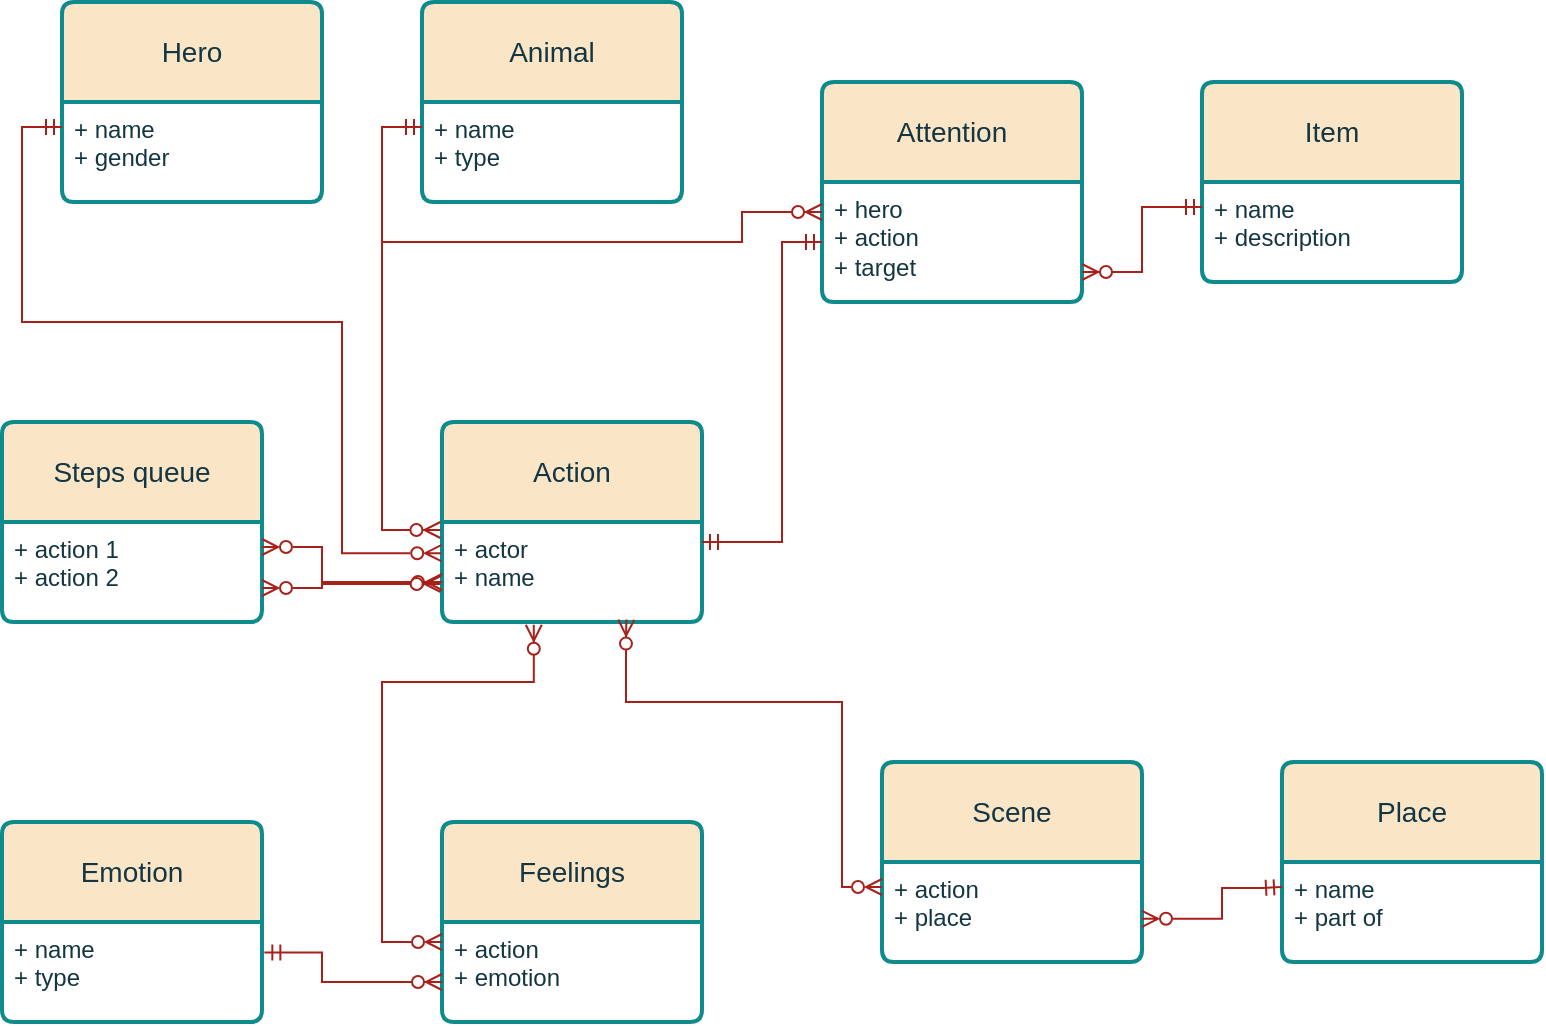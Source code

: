 <mxfile version="26.0.16">
  <diagram id="R2lEEEUBdFMjLlhIrx00" name="Page-1">
    <mxGraphModel dx="748" dy="690" grid="1" gridSize="10" guides="1" tooltips="1" connect="1" arrows="1" fold="1" page="1" pageScale="1" pageWidth="850" pageHeight="1100" math="0" shadow="0" extFonts="Permanent Marker^https://fonts.googleapis.com/css?family=Permanent+Marker">
      <root>
        <mxCell id="0" />
        <mxCell id="1" parent="0" />
        <mxCell id="2vDDrUa2nhz0SJgFM6xi-5" value="Hero" style="swimlane;childLayout=stackLayout;horizontal=1;startSize=50;horizontalStack=0;rounded=1;fontSize=14;fontStyle=0;strokeWidth=2;resizeParent=0;resizeLast=1;shadow=0;dashed=0;align=center;arcSize=4;whiteSpace=wrap;html=1;labelBackgroundColor=none;fillColor=#FAE5C7;strokeColor=#0F8B8D;fontColor=#143642;" parent="1" vertex="1">
          <mxGeometry x="60" y="80" width="130" height="100" as="geometry" />
        </mxCell>
        <mxCell id="2vDDrUa2nhz0SJgFM6xi-6" value="+ name&lt;div&gt;+ gender&lt;/div&gt;" style="align=left;strokeColor=none;fillColor=none;spacingLeft=4;spacingRight=4;fontSize=12;verticalAlign=top;resizable=0;rotatable=0;part=1;html=1;whiteSpace=wrap;labelBackgroundColor=none;fontColor=#143642;" parent="2vDDrUa2nhz0SJgFM6xi-5" vertex="1">
          <mxGeometry y="50" width="130" height="50" as="geometry" />
        </mxCell>
        <mxCell id="2vDDrUa2nhz0SJgFM6xi-7" value="Animal" style="swimlane;childLayout=stackLayout;horizontal=1;startSize=50;horizontalStack=0;rounded=1;fontSize=14;fontStyle=0;strokeWidth=2;resizeParent=0;resizeLast=1;shadow=0;dashed=0;align=center;arcSize=4;whiteSpace=wrap;html=1;labelBackgroundColor=none;fillColor=#FAE5C7;strokeColor=#0F8B8D;fontColor=#143642;" parent="1" vertex="1">
          <mxGeometry x="240" y="80" width="130" height="100" as="geometry" />
        </mxCell>
        <mxCell id="2vDDrUa2nhz0SJgFM6xi-8" value="+ name&lt;div&gt;+ type&lt;/div&gt;" style="align=left;strokeColor=none;fillColor=none;spacingLeft=4;spacingRight=4;fontSize=12;verticalAlign=top;resizable=0;rotatable=0;part=1;html=1;whiteSpace=wrap;labelBackgroundColor=none;fontColor=#143642;" parent="2vDDrUa2nhz0SJgFM6xi-7" vertex="1">
          <mxGeometry y="50" width="130" height="50" as="geometry" />
        </mxCell>
        <mxCell id="2vDDrUa2nhz0SJgFM6xi-9" value="Item" style="swimlane;childLayout=stackLayout;horizontal=1;startSize=50;horizontalStack=0;rounded=1;fontSize=14;fontStyle=0;strokeWidth=2;resizeParent=0;resizeLast=1;shadow=0;dashed=0;align=center;arcSize=4;whiteSpace=wrap;html=1;labelBackgroundColor=none;fillColor=#FAE5C7;strokeColor=#0F8B8D;fontColor=#143642;" parent="1" vertex="1">
          <mxGeometry x="630" y="120" width="130" height="100" as="geometry" />
        </mxCell>
        <mxCell id="2vDDrUa2nhz0SJgFM6xi-10" value="+ name&lt;div&gt;+ description&lt;/div&gt;" style="align=left;strokeColor=none;fillColor=none;spacingLeft=4;spacingRight=4;fontSize=12;verticalAlign=top;resizable=0;rotatable=0;part=1;html=1;whiteSpace=wrap;labelBackgroundColor=none;fontColor=#143642;" parent="2vDDrUa2nhz0SJgFM6xi-9" vertex="1">
          <mxGeometry y="50" width="130" height="50" as="geometry" />
        </mxCell>
        <mxCell id="2vDDrUa2nhz0SJgFM6xi-11" value="Place" style="swimlane;childLayout=stackLayout;horizontal=1;startSize=50;horizontalStack=0;rounded=1;fontSize=14;fontStyle=0;strokeWidth=2;resizeParent=0;resizeLast=1;shadow=0;dashed=0;align=center;arcSize=4;whiteSpace=wrap;html=1;labelBackgroundColor=none;fillColor=#FAE5C7;strokeColor=#0F8B8D;fontColor=#143642;" parent="1" vertex="1">
          <mxGeometry x="670" y="460" width="130" height="100" as="geometry" />
        </mxCell>
        <mxCell id="2vDDrUa2nhz0SJgFM6xi-12" value="+ name&lt;div&gt;+ part of&lt;span style=&quot;color: rgba(0, 0, 0, 0); font-family: monospace; font-size: 0px; text-wrap-mode: nowrap; background-color: transparent;&quot;&gt;%3CmxGraphModel%3E%3Croot%3E%3CmxCell%20id%3D%220%22%2F%3E%3CmxCell%20id%3D%221%22%20parent%3D%220%22%2F%3E%3CmxCell%20id%3D%222%22%20value%3D%22Hero%22%20style%3D%22swimlane%3BchildLayout%3DstackLayout%3Bhorizontal%3D1%3BstartSize%3D50%3BhorizontalStack%3D0%3Brounded%3D1%3BfontSize%3D14%3BfontStyle%3D0%3BstrokeWidth%3D2%3BresizeParent%3D0%3BresizeLast%3D1%3Bshadow%3D0%3Bdashed%3D0%3Balign%3Dcenter%3BarcSize%3D4%3BwhiteSpace%3Dwrap%3Bhtml%3D1%3B%22%20vertex%3D%221%22%20parent%3D%221%22%3E%3CmxGeometry%20x%3D%22160%22%20y%3D%22130%22%20width%3D%22130%22%20height%3D%22100%22%20as%3D%22geometry%22%2F%3E%3C%2FmxCell%3E%3CmxCell%20id%3D%223%22%20value%3D%22%2B%20name%26lt%3Bdiv%26gt%3B%2B%20gender%26lt%3B%2Fdiv%26gt%3B%22%20style%3D%22align%3Dleft%3BstrokeColor%3Dnone%3BfillColor%3Dnone%3BspacingLeft%3D4%3BspacingRight%3D4%3BfontSize%3D12%3BverticalAlign%3Dtop%3Bresizable%3D0%3Brotatable%3D0%3Bpart%3D1%3Bhtml%3D1%3BwhiteSpace%3Dwrap%3B%22%20vertex%3D%221%22%20parent%3D%222%22%3E%3CmxGeometry%20y%3D%2250%22%20width%3D%22130%22%20height%3D%2250%22%20as%3D%22geometry%22%2F%3E%3C%2FmxCell%3E%3C%2Froot%3E%3C%2FmxGraphModel%3E&lt;/span&gt;&lt;/div&gt;" style="align=left;strokeColor=none;fillColor=none;spacingLeft=4;spacingRight=4;fontSize=12;verticalAlign=top;resizable=0;rotatable=0;part=1;html=1;whiteSpace=wrap;labelBackgroundColor=none;fontColor=#143642;" parent="2vDDrUa2nhz0SJgFM6xi-11" vertex="1">
          <mxGeometry y="50" width="130" height="50" as="geometry" />
        </mxCell>
        <mxCell id="2vDDrUa2nhz0SJgFM6xi-13" value="Action" style="swimlane;childLayout=stackLayout;horizontal=1;startSize=50;horizontalStack=0;rounded=1;fontSize=14;fontStyle=0;strokeWidth=2;resizeParent=0;resizeLast=1;shadow=0;dashed=0;align=center;arcSize=4;whiteSpace=wrap;html=1;labelBackgroundColor=none;fillColor=#FAE5C7;strokeColor=#0F8B8D;fontColor=#143642;" parent="1" vertex="1">
          <mxGeometry x="250" y="290" width="130" height="100" as="geometry" />
        </mxCell>
        <mxCell id="2vDDrUa2nhz0SJgFM6xi-14" value="&lt;div&gt;+ actor&lt;/div&gt;&lt;div&gt;+ name&lt;/div&gt;" style="align=left;strokeColor=none;fillColor=none;spacingLeft=4;spacingRight=4;fontSize=12;verticalAlign=top;resizable=0;rotatable=0;part=1;html=1;whiteSpace=wrap;labelBackgroundColor=none;fontColor=#143642;" parent="2vDDrUa2nhz0SJgFM6xi-13" vertex="1">
          <mxGeometry y="50" width="130" height="50" as="geometry" />
        </mxCell>
        <mxCell id="2vDDrUa2nhz0SJgFM6xi-15" value="Attention" style="swimlane;childLayout=stackLayout;horizontal=1;startSize=50;horizontalStack=0;rounded=1;fontSize=14;fontStyle=0;strokeWidth=2;resizeParent=0;resizeLast=1;shadow=0;dashed=0;align=center;arcSize=4;whiteSpace=wrap;html=1;labelBackgroundColor=none;fillColor=#FAE5C7;strokeColor=#0F8B8D;fontColor=#143642;" parent="1" vertex="1">
          <mxGeometry x="440" y="120" width="130" height="110" as="geometry" />
        </mxCell>
        <mxCell id="2vDDrUa2nhz0SJgFM6xi-16" value="+ hero&lt;div&gt;+ action&lt;br&gt;&lt;div&gt;+ target&lt;/div&gt;&lt;/div&gt;" style="align=left;strokeColor=none;fillColor=none;spacingLeft=4;spacingRight=4;fontSize=12;verticalAlign=top;resizable=0;rotatable=0;part=1;html=1;whiteSpace=wrap;labelBackgroundColor=none;fontColor=#143642;" parent="2vDDrUa2nhz0SJgFM6xi-15" vertex="1">
          <mxGeometry y="50" width="130" height="60" as="geometry" />
        </mxCell>
        <mxCell id="2vDDrUa2nhz0SJgFM6xi-19" value="Steps queue" style="swimlane;childLayout=stackLayout;horizontal=1;startSize=50;horizontalStack=0;rounded=1;fontSize=14;fontStyle=0;strokeWidth=2;resizeParent=0;resizeLast=1;shadow=0;dashed=0;align=center;arcSize=4;whiteSpace=wrap;html=1;labelBackgroundColor=none;fillColor=#FAE5C7;strokeColor=#0F8B8D;fontColor=#143642;" parent="1" vertex="1">
          <mxGeometry x="30" y="290" width="130" height="100" as="geometry" />
        </mxCell>
        <mxCell id="2vDDrUa2nhz0SJgFM6xi-20" value="+ action 1&lt;div&gt;+ action 2&lt;/div&gt;&lt;div&gt;&lt;br&gt;&lt;/div&gt;" style="align=left;strokeColor=none;fillColor=none;spacingLeft=4;spacingRight=4;fontSize=12;verticalAlign=top;resizable=0;rotatable=0;part=1;html=1;whiteSpace=wrap;labelBackgroundColor=none;fontColor=#143642;" parent="2vDDrUa2nhz0SJgFM6xi-19" vertex="1">
          <mxGeometry y="50" width="130" height="50" as="geometry" />
        </mxCell>
        <mxCell id="2vDDrUa2nhz0SJgFM6xi-21" value="Scene" style="swimlane;childLayout=stackLayout;horizontal=1;startSize=50;horizontalStack=0;rounded=1;fontSize=14;fontStyle=0;strokeWidth=2;resizeParent=0;resizeLast=1;shadow=0;dashed=0;align=center;arcSize=4;whiteSpace=wrap;html=1;labelBackgroundColor=none;fillColor=#FAE5C7;strokeColor=#0F8B8D;fontColor=#143642;" parent="1" vertex="1">
          <mxGeometry x="470" y="460" width="130" height="100" as="geometry" />
        </mxCell>
        <mxCell id="2vDDrUa2nhz0SJgFM6xi-22" value="+ action&lt;div&gt;+ place&lt;/div&gt;" style="align=left;strokeColor=none;fillColor=none;spacingLeft=4;spacingRight=4;fontSize=12;verticalAlign=top;resizable=0;rotatable=0;part=1;html=1;whiteSpace=wrap;labelBackgroundColor=none;fontColor=#143642;" parent="2vDDrUa2nhz0SJgFM6xi-21" vertex="1">
          <mxGeometry y="50" width="130" height="50" as="geometry" />
        </mxCell>
        <mxCell id="2vDDrUa2nhz0SJgFM6xi-23" value="Feelings" style="swimlane;childLayout=stackLayout;horizontal=1;startSize=50;horizontalStack=0;rounded=1;fontSize=14;fontStyle=0;strokeWidth=2;resizeParent=0;resizeLast=1;shadow=0;dashed=0;align=center;arcSize=4;whiteSpace=wrap;html=1;labelBackgroundColor=none;fillColor=#FAE5C7;strokeColor=#0F8B8D;fontColor=#143642;" parent="1" vertex="1">
          <mxGeometry x="250" y="490" width="130" height="100" as="geometry" />
        </mxCell>
        <mxCell id="2vDDrUa2nhz0SJgFM6xi-24" value="+ action&lt;div&gt;+ emotion&lt;/div&gt;" style="align=left;strokeColor=none;fillColor=none;spacingLeft=4;spacingRight=4;fontSize=12;verticalAlign=top;resizable=0;rotatable=0;part=1;html=1;whiteSpace=wrap;labelBackgroundColor=none;fontColor=#143642;" parent="2vDDrUa2nhz0SJgFM6xi-23" vertex="1">
          <mxGeometry y="50" width="130" height="50" as="geometry" />
        </mxCell>
        <mxCell id="2vDDrUa2nhz0SJgFM6xi-25" value="Emotion" style="swimlane;childLayout=stackLayout;horizontal=1;startSize=50;horizontalStack=0;rounded=1;fontSize=14;fontStyle=0;strokeWidth=2;resizeParent=0;resizeLast=1;shadow=0;dashed=0;align=center;arcSize=4;whiteSpace=wrap;html=1;labelBackgroundColor=none;fillColor=#FAE5C7;strokeColor=#0F8B8D;fontColor=#143642;" parent="1" vertex="1">
          <mxGeometry x="30" y="490" width="130" height="100" as="geometry" />
        </mxCell>
        <mxCell id="2vDDrUa2nhz0SJgFM6xi-26" value="+ name&lt;div&gt;+ type&lt;/div&gt;" style="align=left;strokeColor=none;fillColor=none;spacingLeft=4;spacingRight=4;fontSize=12;verticalAlign=top;resizable=0;rotatable=0;part=1;html=1;whiteSpace=wrap;labelBackgroundColor=none;fontColor=#143642;" parent="2vDDrUa2nhz0SJgFM6xi-25" vertex="1">
          <mxGeometry y="50" width="130" height="50" as="geometry" />
        </mxCell>
        <mxCell id="2vDDrUa2nhz0SJgFM6xi-35" value="" style="edgeStyle=orthogonalEdgeStyle;fontSize=12;html=1;endArrow=ERzeroToMany;startArrow=ERmandOne;rounded=0;exitX=0;exitY=0.25;exitDx=0;exitDy=0;entryX=1;entryY=0.75;entryDx=0;entryDy=0;labelBackgroundColor=none;strokeColor=#A8201A;fontColor=default;" parent="1" source="2vDDrUa2nhz0SJgFM6xi-10" target="2vDDrUa2nhz0SJgFM6xi-16" edge="1">
          <mxGeometry width="100" height="100" relative="1" as="geometry">
            <mxPoint x="145" y="200" as="sourcePoint" />
            <mxPoint x="355" y="310" as="targetPoint" />
          </mxGeometry>
        </mxCell>
        <mxCell id="2vDDrUa2nhz0SJgFM6xi-38" value="" style="edgeStyle=orthogonalEdgeStyle;fontSize=12;html=1;endArrow=ERzeroToMany;startArrow=ERmandOne;rounded=0;entryX=0;entryY=0.25;entryDx=0;entryDy=0;exitX=0;exitY=0.25;exitDx=0;exitDy=0;labelBackgroundColor=none;strokeColor=#A8201A;fontColor=default;" parent="1" source="2vDDrUa2nhz0SJgFM6xi-8" target="2vDDrUa2nhz0SJgFM6xi-16" edge="1">
          <mxGeometry width="100" height="100" relative="1" as="geometry">
            <mxPoint x="290" y="300" as="sourcePoint" />
            <mxPoint x="390" y="200" as="targetPoint" />
            <Array as="points">
              <mxPoint x="220" y="143" />
              <mxPoint x="220" y="200" />
              <mxPoint x="400" y="200" />
              <mxPoint x="400" y="185" />
            </Array>
          </mxGeometry>
        </mxCell>
        <mxCell id="2vDDrUa2nhz0SJgFM6xi-46" value="" style="edgeStyle=orthogonalEdgeStyle;fontSize=12;html=1;endArrow=ERzeroToMany;startArrow=ERmandOne;rounded=0;exitX=0;exitY=0.25;exitDx=0;exitDy=0;entryX=-0.006;entryY=0.07;entryDx=0;entryDy=0;labelBackgroundColor=none;strokeColor=#A8201A;fontColor=default;entryPerimeter=0;" parent="1" source="2vDDrUa2nhz0SJgFM6xi-8" target="2vDDrUa2nhz0SJgFM6xi-14" edge="1">
          <mxGeometry width="100" height="100" relative="1" as="geometry">
            <mxPoint x="250" y="153" as="sourcePoint" />
            <mxPoint x="200" y="400" as="targetPoint" />
            <Array as="points">
              <mxPoint x="220" y="143" />
              <mxPoint x="220" y="344" />
              <mxPoint x="249" y="344" />
            </Array>
          </mxGeometry>
        </mxCell>
        <mxCell id="2vDDrUa2nhz0SJgFM6xi-48" value="" style="edgeStyle=orthogonalEdgeStyle;fontSize=12;html=1;endArrow=ERzeroToMany;startArrow=ERmandOne;rounded=0;exitX=0;exitY=0.25;exitDx=0;exitDy=0;startFill=0;labelBackgroundColor=none;strokeColor=#A8201A;fontColor=default;entryX=-0.003;entryY=0.312;entryDx=0;entryDy=0;entryPerimeter=0;endFill=0;" parent="1" source="2vDDrUa2nhz0SJgFM6xi-6" edge="1" target="2vDDrUa2nhz0SJgFM6xi-14">
          <mxGeometry width="100" height="100" relative="1" as="geometry">
            <mxPoint x="250" y="153" as="sourcePoint" />
            <mxPoint x="200" y="280" as="targetPoint" />
            <Array as="points">
              <mxPoint x="40" y="143" />
              <mxPoint x="40" y="240" />
              <mxPoint x="200" y="240" />
              <mxPoint x="200" y="356" />
            </Array>
          </mxGeometry>
        </mxCell>
        <mxCell id="2vDDrUa2nhz0SJgFM6xi-51" value="" style="edgeStyle=orthogonalEdgeStyle;fontSize=12;html=1;endArrow=ERzeroToMany;startArrow=ERzeroToMany;rounded=0;exitX=0;exitY=0.25;exitDx=0;exitDy=0;startFill=0;labelBackgroundColor=none;strokeColor=#A8201A;fontColor=default;entryX=0.709;entryY=0.976;entryDx=0;entryDy=0;entryPerimeter=0;" parent="1" source="2vDDrUa2nhz0SJgFM6xi-22" edge="1" target="2vDDrUa2nhz0SJgFM6xi-14">
          <mxGeometry width="100" height="100" relative="1" as="geometry">
            <mxPoint x="370" y="478" as="sourcePoint" />
            <mxPoint x="250" y="370" as="targetPoint" />
            <Array as="points">
              <mxPoint x="450" y="523" />
              <mxPoint x="450" y="430" />
              <mxPoint x="342" y="430" />
              <mxPoint x="342" y="400" />
              <mxPoint x="342" y="400" />
            </Array>
          </mxGeometry>
        </mxCell>
        <mxCell id="2vDDrUa2nhz0SJgFM6xi-52" value="" style="edgeStyle=orthogonalEdgeStyle;fontSize=12;html=1;endArrow=ERmandOne;startArrow=ERzeroToMany;rounded=0;exitX=1;exitY=0.568;exitDx=0;exitDy=0;exitPerimeter=0;entryX=0;entryY=0.25;entryDx=0;entryDy=0;endFill=0;startFill=0;labelBackgroundColor=none;strokeColor=#A8201A;fontColor=default;" parent="1" source="2vDDrUa2nhz0SJgFM6xi-22" target="2vDDrUa2nhz0SJgFM6xi-12" edge="1">
          <mxGeometry width="100" height="100" relative="1" as="geometry">
            <mxPoint x="710" y="380" as="sourcePoint" />
            <mxPoint x="660" y="530" as="targetPoint" />
            <Array as="points">
              <mxPoint x="640" y="538" />
              <mxPoint x="640" y="523" />
              <mxPoint x="660" y="523" />
            </Array>
          </mxGeometry>
        </mxCell>
        <mxCell id="2vDDrUa2nhz0SJgFM6xi-53" value="" style="edgeStyle=orthogonalEdgeStyle;fontSize=12;html=1;endArrow=ERzeroToMany;startArrow=ERzeroToMany;rounded=0;exitX=0;exitY=0.2;exitDx=0;exitDy=0;exitPerimeter=0;startFill=0;labelBackgroundColor=none;strokeColor=#A8201A;fontColor=default;entryX=0.353;entryY=1.028;entryDx=0;entryDy=0;entryPerimeter=0;" parent="1" source="2vDDrUa2nhz0SJgFM6xi-24" edge="1" target="2vDDrUa2nhz0SJgFM6xi-14">
          <mxGeometry width="100" height="100" relative="1" as="geometry">
            <mxPoint x="240" y="550" as="sourcePoint" />
            <mxPoint x="250" y="370" as="targetPoint" />
            <Array as="points">
              <mxPoint x="220" y="550" />
              <mxPoint x="220" y="420" />
              <mxPoint x="296" y="420" />
            </Array>
          </mxGeometry>
        </mxCell>
        <mxCell id="2vDDrUa2nhz0SJgFM6xi-58" value="" style="edgeStyle=orthogonalEdgeStyle;fontSize=12;html=1;endArrow=ERmandOne;startArrow=ERmandOne;rounded=0;entryX=0;entryY=0.5;entryDx=0;entryDy=0;endFill=0;labelBackgroundColor=none;strokeColor=#A8201A;fontColor=default;" parent="1" target="2vDDrUa2nhz0SJgFM6xi-16" edge="1">
          <mxGeometry width="100" height="100" relative="1" as="geometry">
            <mxPoint x="380" y="350" as="sourcePoint" />
            <mxPoint x="420" y="200" as="targetPoint" />
            <Array as="points">
              <mxPoint x="420" y="350" />
              <mxPoint x="420" y="200" />
            </Array>
          </mxGeometry>
        </mxCell>
        <mxCell id="2vDDrUa2nhz0SJgFM6xi-60" value="" style="edgeStyle=orthogonalEdgeStyle;fontSize=12;html=1;endArrow=ERzeroToMany;startArrow=ERmandOne;rounded=0;exitX=1.009;exitY=0.304;exitDx=0;exitDy=0;exitPerimeter=0;entryX=0;entryY=0.25;entryDx=0;entryDy=0;labelBackgroundColor=none;strokeColor=#A8201A;fontColor=default;" parent="1" source="2vDDrUa2nhz0SJgFM6xi-26" edge="1">
          <mxGeometry width="100" height="100" relative="1" as="geometry">
            <mxPoint x="180" y="585" as="sourcePoint" />
            <mxPoint x="250" y="570" as="targetPoint" />
            <Array as="points">
              <mxPoint x="190" y="555" />
              <mxPoint x="190" y="570" />
            </Array>
          </mxGeometry>
        </mxCell>
        <mxCell id="2vDDrUa2nhz0SJgFM6xi-65" value="" style="edgeStyle=orthogonalEdgeStyle;fontSize=12;html=1;endArrow=ERzeroToMany;startArrow=ERzeroToMany;rounded=0;exitX=1;exitY=0.25;exitDx=0;exitDy=0;startFill=0;labelBackgroundColor=none;strokeColor=#A8201A;fontColor=default;" parent="1" source="2vDDrUa2nhz0SJgFM6xi-20" edge="1">
          <mxGeometry width="100" height="100" relative="1" as="geometry">
            <mxPoint x="162" y="370" as="sourcePoint" />
            <mxPoint x="250" y="370" as="targetPoint" />
            <Array as="points">
              <mxPoint x="190" y="353" />
              <mxPoint x="190" y="370" />
            </Array>
          </mxGeometry>
        </mxCell>
        <mxCell id="3" value="" style="edgeStyle=orthogonalEdgeStyle;fontSize=12;html=1;endArrow=ERzeroToMany;startArrow=ERzeroToMany;rounded=0;exitX=1;exitY=0.25;exitDx=0;exitDy=0;startFill=0;entryX=-0.005;entryY=0.62;entryDx=0;entryDy=0;entryPerimeter=0;labelBackgroundColor=none;strokeColor=#A8201A;fontColor=default;" parent="1" target="2vDDrUa2nhz0SJgFM6xi-14" edge="1">
          <mxGeometry width="100" height="100" relative="1" as="geometry">
            <mxPoint x="160" y="373" as="sourcePoint" />
            <mxPoint x="250" y="390" as="targetPoint" />
            <Array as="points">
              <mxPoint x="190" y="373" />
              <mxPoint x="190" y="371" />
            </Array>
          </mxGeometry>
        </mxCell>
      </root>
    </mxGraphModel>
  </diagram>
</mxfile>
